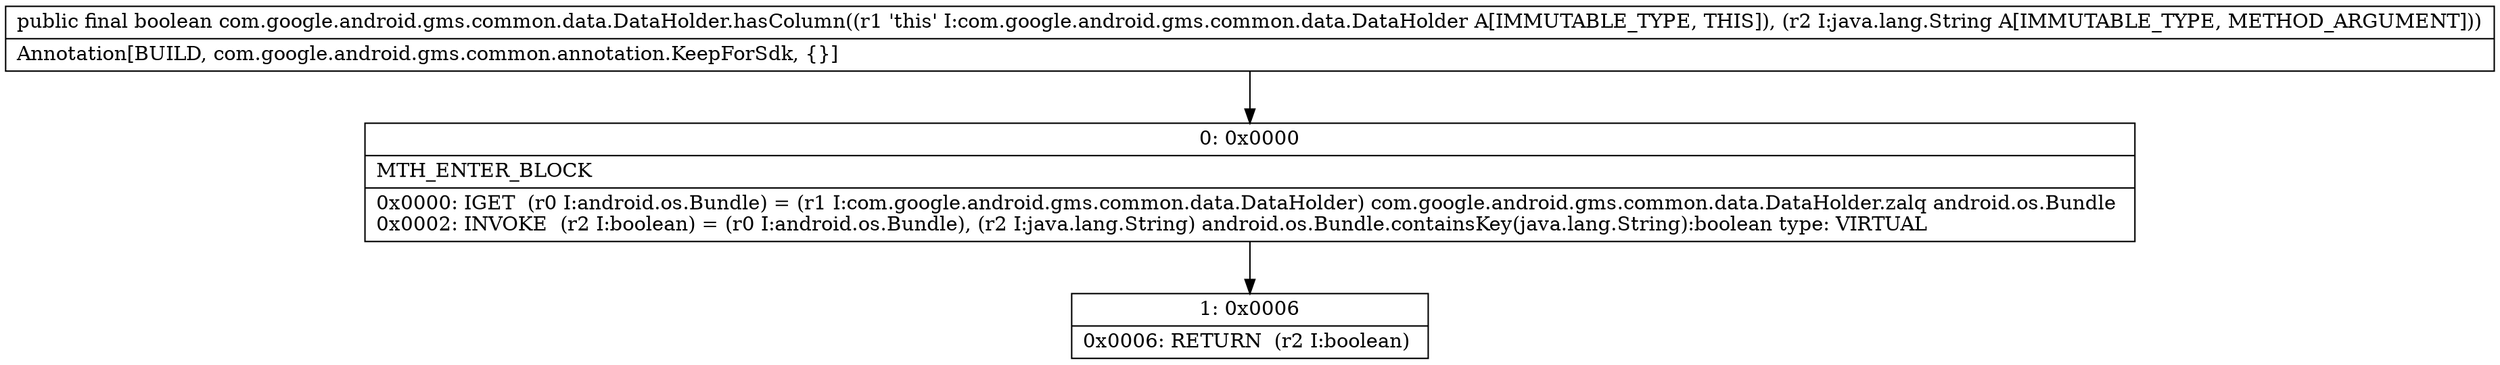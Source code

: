 digraph "CFG forcom.google.android.gms.common.data.DataHolder.hasColumn(Ljava\/lang\/String;)Z" {
Node_0 [shape=record,label="{0\:\ 0x0000|MTH_ENTER_BLOCK\l|0x0000: IGET  (r0 I:android.os.Bundle) = (r1 I:com.google.android.gms.common.data.DataHolder) com.google.android.gms.common.data.DataHolder.zalq android.os.Bundle \l0x0002: INVOKE  (r2 I:boolean) = (r0 I:android.os.Bundle), (r2 I:java.lang.String) android.os.Bundle.containsKey(java.lang.String):boolean type: VIRTUAL \l}"];
Node_1 [shape=record,label="{1\:\ 0x0006|0x0006: RETURN  (r2 I:boolean) \l}"];
MethodNode[shape=record,label="{public final boolean com.google.android.gms.common.data.DataHolder.hasColumn((r1 'this' I:com.google.android.gms.common.data.DataHolder A[IMMUTABLE_TYPE, THIS]), (r2 I:java.lang.String A[IMMUTABLE_TYPE, METHOD_ARGUMENT]))  | Annotation[BUILD, com.google.android.gms.common.annotation.KeepForSdk, \{\}]\l}"];
MethodNode -> Node_0;
Node_0 -> Node_1;
}


